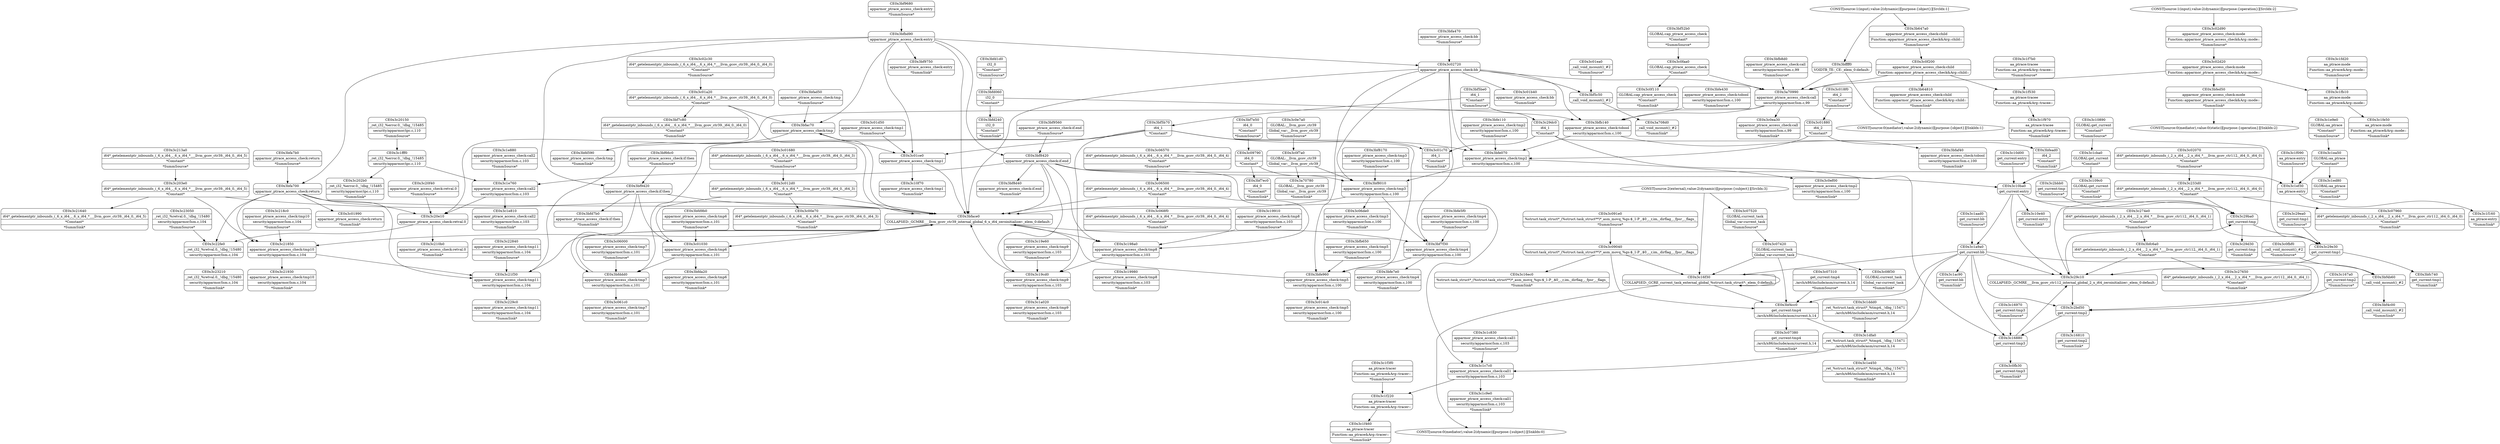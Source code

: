 digraph {
	CE0x3bfad50 [shape=record,shape=Mrecord,label="{CE0x3bfad50|apparmor_ptrace_access_check:tmp|*SummSource*}"]
	CE0x3bfb650 [shape=record,shape=Mrecord,label="{CE0x3bfb650|apparmor_ptrace_access_check:tmp5|security/apparmor/lsm.c,100|*SummSource*}"]
	CE0x3bfa7b0 [shape=record,shape=Mrecord,label="{CE0x3bfa7b0|apparmor_ptrace_access_check:return|*SummSource*}"]
	"CONST[source:0(mediator),value:2(dynamic)][purpose:{object}][SnkIdx:1]"
	CE0x3bf5c50 [shape=record,shape=Mrecord,label="{CE0x3bf5c50|_call_void_mcount()_#2}"]
	"CONST[source:0(mediator),value:0(static)][purpose:{operation}][SnkIdx:2]"
	CE0x3bfed50 [shape=record,shape=Mrecord,label="{CE0x3bfed50|apparmor_ptrace_access_check:mode|Function::apparmor_ptrace_access_check&Arg::mode::|*SummSink*}"]
	CE0x3c1f220 [shape=record,shape=Mrecord,label="{CE0x3c1f220|aa_ptrace:tracer|Function::aa_ptrace&Arg::tracer::}"]
	CE0x3c1fe50 [shape=record,shape=Mrecord,label="{CE0x3c1fe50|aa_ptrace:mode|Function::aa_ptrace&Arg::mode::|*SummSink*}"]
	"CONST[source:0(mediator),value:2(dynamic)][purpose:{subject}][SnkIdx:0]"
	CE0x3c1c9e0 [shape=record,shape=Mrecord,label="{CE0x3c1c9e0|apparmor_ptrace_access_check:call1|security/apparmor/lsm.c,103|*SummSink*}"]
	CE0x3c20f40 [shape=record,shape=Mrecord,label="{CE0x3c20f40|apparmor_ptrace_access_check:retval.0|*SummSource*}"]
	CE0x3c29d30 [shape=record,shape=Mrecord,label="{CE0x3c29d30|get_current:tmp|*SummSink*}"]
	CE0x3c1aad0 [shape=record,shape=Mrecord,label="{CE0x3c1aad0|get_current:bb|*SummSource*}"]
	CE0x3c10e40 [shape=record,shape=Mrecord,label="{CE0x3c10e40|get_current:entry|*SummSink*}"]
	CE0x3c20150 [shape=record,shape=Mrecord,label="{CE0x3c20150|_ret_i32_%error.0,_!dbg_!15485|security/apparmor/ipc.c,110|*SummSource*}"]
	CE0x3bfd1d0 [shape=record,shape=Mrecord,label="{CE0x3bfd1d0|i32_0|*Constant*|*SummSource*}"]
	CE0x3bf9680 [shape=record,shape=Mrecord,label="{CE0x3bf9680|apparmor_ptrace_access_check:entry|*SummSource*}"]
	CE0x3bf8d40 [shape=record,shape=Mrecord,label="{CE0x3bf8d40|apparmor_ptrace_access_check:if.end|*SummSink*}"]
	CE0x3c22840 [shape=record,shape=Mrecord,label="{CE0x3c22840|apparmor_ptrace_access_check:tmp11|security/apparmor/lsm.c,104|*SummSource*}"]
	CE0x3c229c0 [shape=record,shape=Mrecord,label="{CE0x3c229c0|apparmor_ptrace_access_check:tmp11|security/apparmor/lsm.c,104|*SummSink*}"]
	CE0x3c09040 [shape=record,shape=Mrecord,label="{CE0x3c09040|%struct.task_struct*_(%struct.task_struct**)*_asm_movq_%gs:$_1:P_,$0_,_r,im,_dirflag_,_fpsr_,_flags_}"]
	CE0x3c09790 [shape=record,shape=Mrecord,label="{CE0x3c09790|i64_0|*Constant*}"]
	"CONST[source:1(input),value:2(dynamic)][purpose:{operation}][SrcIdx:2]"
	CE0x3c08f30 [shape=record,shape=Mrecord,label="{CE0x3c08f30|GLOBAL:current_task|Global_var:current_task|*SummSink*}"]
	CE0x3a708d0 [shape=record,shape=Mrecord,label="{CE0x3a708d0|_call_void_mcount()_#2|*SummSink*}"]
	CE0x3c012d0 [shape=record,shape=Mrecord,label="{CE0x3c012d0|i64*_getelementptr_inbounds_(_6_x_i64_,_6_x_i64_*___llvm_gcov_ctr39,_i64_0,_i64_3)|*Constant*}"]
	CE0x3c1c7c0 [shape=record,shape=Mrecord,label="{CE0x3c1c7c0|apparmor_ptrace_access_check:call1|security/apparmor/lsm.c,103}"]
	CE0x3c1dfa0 [shape=record,shape=Mrecord,label="{CE0x3c1dfa0|_ret_%struct.task_struct*_%tmp4,_!dbg_!15471|./arch/x86/include/asm/current.h,14}"]
	CE0x3c01d50 [shape=record,shape=Mrecord,label="{CE0x3c01d50|apparmor_ptrace_access_check:tmp1|*SummSource*}"]
	CE0x3bf7f30 [shape=record,shape=Mrecord,label="{CE0x3bf7f30|apparmor_ptrace_access_check:tmp4|security/apparmor/lsm.c,100}"]
	CE0x3c0e7a0 [shape=record,shape=Mrecord,label="{CE0x3c0e7a0|GLOBAL:__llvm_gcov_ctr39|Global_var:__llvm_gcov_ctr39|*SummSource*}"]
	CE0x3c02c30 [shape=record,shape=Mrecord,label="{CE0x3c02c30|i64*_getelementptr_inbounds_(_6_x_i64_,_6_x_i64_*___llvm_gcov_ctr39,_i64_0,_i64_0)|*Constant*|*SummSource*}"]
	CE0x3c01a20 [shape=record,shape=Mrecord,label="{CE0x3c01a20|i64*_getelementptr_inbounds_(_6_x_i64_,_6_x_i64_*___llvm_gcov_ctr39,_i64_0,_i64_0)|*Constant*}"]
	CE0x3bf9420 [shape=record,shape=Mrecord,label="{CE0x3bf9420|apparmor_ptrace_access_check:if.then}"]
	CE0x3bfead0 [shape=record,shape=Mrecord,label="{CE0x3bfead0|i64_2|*Constant*|*SummSink*}"]
	CE0x3c1f3f0 [shape=record,shape=Mrecord,label="{CE0x3c1f3f0|aa_ptrace:tracer|Function::aa_ptrace&Arg::tracer::|*SummSource*}"]
	CE0x3c29dc0 [shape=record,shape=Mrecord,label="{CE0x3c29dc0|i64_1|*Constant*}"]
	CE0x3c2bd50 [shape=record,shape=Mrecord,label="{CE0x3c2bd50|get_current:tmp2}"]
	"CONST[source:2(external),value:2(dynamic)][purpose:{subject}][SrcIdx:3]"
	CE0x3c1a020 [shape=record,shape=Mrecord,label="{CE0x3c1a020|apparmor_ptrace_access_check:tmp9|security/apparmor/lsm.c,103|*SummSink*}"]
	CE0x3c018f0 [shape=record,shape=Mrecord,label="{CE0x3c018f0|i64_2|*Constant*|*SummSource*}"]
	CE0x3c16880 [shape=record,shape=Mrecord,label="{CE0x3c16880|get_current:tmp3}"]
	CE0x3c01ea0 [shape=record,shape=Mrecord,label="{CE0x3c01ea0|_call_void_mcount()_#2|*SummSource*}"]
	CE0x3bf7e50 [shape=record,shape=Mrecord,label="{CE0x3bf7e50|i64_0|*Constant*|*SummSource*}"]
	CE0x3c02d90 [shape=record,shape=Mrecord,label="{CE0x3c02d90|apparmor_ptrace_access_check:mode|Function::apparmor_ptrace_access_check&Arg::mode::|*SummSource*}"]
	CE0x3bf7c80 [shape=record,shape=Mrecord,label="{CE0x3bf7c80|i64*_getelementptr_inbounds_(_6_x_i64_,_6_x_i64_*___llvm_gcov_ctr39,_i64_0,_i64_0)|*Constant*|*SummSink*}"]
	CE0x3c29ba0 [shape=record,shape=Mrecord,label="{CE0x3c29ba0|get_current:tmp}"]
	CE0x3c274e0 [shape=record,shape=Mrecord,label="{CE0x3c274e0|i64*_getelementptr_inbounds_(_2_x_i64_,_2_x_i64_*___llvm_gcov_ctr112,_i64_0,_i64_1)|*Constant*|*SummSource*}"]
	CE0x3c01680 [shape=record,shape=Mrecord,label="{CE0x3c01680|i64*_getelementptr_inbounds_(_6_x_i64_,_6_x_i64_*___llvm_gcov_ctr39,_i64_0,_i64_3)|*Constant*|*SummSource*}"]
	CE0x3c1e760 [shape=record,shape=Mrecord,label="{CE0x3c1e760|apparmor_ptrace_access_check:call2|security/apparmor/lsm.c,103}"]
	CE0x3bf7ec0 [shape=record,shape=Mrecord,label="{CE0x3bf7ec0|i64_0|*Constant*|*SummSink*}"]
	CE0x3bfe5f0 [shape=record,shape=Mrecord,label="{CE0x3bfe5f0|apparmor_ptrace_access_check:tmp4|security/apparmor/lsm.c,100|*SummSource*}"]
	CE0x3c21f30 [shape=record,shape=Mrecord,label="{CE0x3c21f30|apparmor_ptrace_access_check:tmp11|security/apparmor/lsm.c,104}"]
	CE0x3c06500 [shape=record,shape=Mrecord,label="{CE0x3c06500|i64*_getelementptr_inbounds_(_6_x_i64_,_6_x_i64_*___llvm_gcov_ctr39,_i64_0,_i64_4)|*Constant*}"]
	CE0x3c27650 [shape=record,shape=Mrecord,label="{CE0x3c27650|i64*_getelementptr_inbounds_(_2_x_i64_,_2_x_i64_*___llvm_gcov_ctr112,_i64_0,_i64_1)|*Constant*|*SummSink*}"]
	CE0x3c1ea50 [shape=record,shape=Mrecord,label="{CE0x3c1ea50|GLOBAL:aa_ptrace|*Constant*}"]
	CE0x3b647a0 [shape=record,shape=Mrecord,label="{CE0x3b647a0|apparmor_ptrace_access_check:child|Function::apparmor_ptrace_access_check&Arg::child::|*SummSource*}"]
	"CONST[source:1(input),value:2(dynamic)][purpose:{object}][SrcIdx:1]"
	CE0x3c10890 [shape=record,shape=Mrecord,label="{CE0x3c10890|GLOBAL:get_current|*Constant*|*SummSource*}"]
	CE0x3c00e70 [shape=record,shape=Mrecord,label="{CE0x3c00e70|i64*_getelementptr_inbounds_(_6_x_i64_,_6_x_i64_*___llvm_gcov_ctr39,_i64_0,_i64_3)|*Constant*|*SummSink*}"]
	CE0x3bfe430 [shape=record,shape=Mrecord,label="{CE0x3bfe430|apparmor_ptrace_access_check:tobool|security/apparmor/lsm.c,100|*SummSource*}"]
	CE0x3c1f970 [shape=record,shape=Mrecord,label="{CE0x3c1f970|aa_ptrace:tracee|Function::aa_ptrace&Arg::tracee::|*SummSink*}"]
	CE0x3c22fe0 [shape=record,shape=Mrecord,label="{CE0x3c22fe0|_ret_i32_%retval.0,_!dbg_!15480|security/apparmor/lsm.c,104}"]
	CE0x3c1ef30 [shape=record,shape=Mrecord,label="{CE0x3c1ef30|aa_ptrace:entry}"]
	CE0x3c07960 [shape=record,shape=Mrecord,label="{CE0x3c07960|i64*_getelementptr_inbounds_(_2_x_i64_,_2_x_i64_*___llvm_gcov_ctr112,_i64_0,_i64_0)|*Constant*|*SummSink*}"]
	CE0x3c01b40 [shape=record,shape=Mrecord,label="{CE0x3c01b40|apparmor_ptrace_access_check:bb|*SummSink*}"]
	CE0x3c23050 [shape=record,shape=Mrecord,label="{CE0x3c23050|_ret_i32_%retval.0,_!dbg_!15480|security/apparmor/lsm.c,104|*SummSource*}"]
	CE0x3c23210 [shape=record,shape=Mrecord,label="{CE0x3c23210|_ret_i32_%retval.0,_!dbg_!15480|security/apparmor/lsm.c,104|*SummSink*}"]
	CE0x3c0ef00 [shape=record,shape=Mrecord,label="{CE0x3c0ef00|apparmor_ptrace_access_check:tmp2|security/apparmor/lsm.c,100|*SummSink*}"]
	CE0x3c218c0 [shape=record,shape=Mrecord,label="{CE0x3c218c0|apparmor_ptrace_access_check:tmp10|security/apparmor/lsm.c,104|*SummSource*}"]
	CE0x3c16ec0 [shape=record,shape=Mrecord,label="{CE0x3c16ec0|%struct.task_struct*_(%struct.task_struct**)*_asm_movq_%gs:$_1:P_,$0_,_r,im,_dirflag_,_fpsr_,_flags_|*SummSink*}"]
	CE0x3c06000 [shape=record,shape=Mrecord,label="{CE0x3c06000|apparmor_ptrace_access_check:tmp7|security/apparmor/lsm.c,101|*SummSource*}"]
	CE0x3c02d20 [shape=record,shape=Mrecord,label="{CE0x3c02d20|apparmor_ptrace_access_check:mode|Function::apparmor_ptrace_access_check&Arg::mode::}"]
	CE0x3bfaf40 [shape=record,shape=Mrecord,label="{CE0x3bfaf40|apparmor_ptrace_access_check:tobool|security/apparmor/lsm.c,100|*SummSink*}"]
	CE0x3bfa700 [shape=record,shape=Mrecord,label="{CE0x3bfa700|apparmor_ptrace_access_check:return}"]
	CE0x3a70780 [shape=record,shape=Mrecord,label="{CE0x3a70780|GLOBAL:__llvm_gcov_ctr39|Global_var:__llvm_gcov_ctr39|*SummSink*}"]
	CE0x3bfddd0 [shape=record,shape=Mrecord,label="{CE0x3bfddd0|apparmor_ptrace_access_check:tmp7|security/apparmor/lsm.c,101}"]
	CE0x3c21640 [shape=record,shape=Mrecord,label="{CE0x3c21640|i64*_getelementptr_inbounds_(_6_x_i64_,_6_x_i64_*___llvm_gcov_ctr39,_i64_0,_i64_5)|*Constant*|*SummSink*}"]
	CE0x3c07420 [shape=record,shape=Mrecord,label="{CE0x3c07420|GLOBAL:current_task|Global_var:current_task}"]
	CE0x3bfc740 [shape=record,shape=Mrecord,label="{CE0x3bfc740|get_current:tmp1|*SummSink*}"]
	CE0x3c0f200 [shape=record,shape=Mrecord,label="{CE0x3c0f200|apparmor_ptrace_access_check:child|Function::apparmor_ptrace_access_check&Arg::child::}"]
	CE0x3c1c830 [shape=record,shape=Mrecord,label="{CE0x3c1c830|apparmor_ptrace_access_check:call1|security/apparmor/lsm.c,103|*SummSource*}"]
	CE0x3c1ddd0 [shape=record,shape=Mrecord,label="{CE0x3c1ddd0|_ret_%struct.task_struct*_%tmp4,_!dbg_!15471|./arch/x86/include/asm/current.h,14|*SummSource*}"]
	CE0x3c07380 [shape=record,shape=Mrecord,label="{CE0x3c07380|get_current:tmp4|./arch/x86/include/asm/current.h,14|*SummSink*}"]
	CE0x3c1e9e0 [shape=record,shape=Mrecord,label="{CE0x3c1e9e0|GLOBAL:aa_ptrace|*Constant*|*SummSource*}"]
	CE0x3c1ac90 [shape=record,shape=Mrecord,label="{CE0x3c1ac90|get_current:bb|*SummSink*}"]
	CE0x3bfd590 [shape=record,shape=Mrecord,label="{CE0x3bfd590|apparmor_ptrace_access_check:tmp|*SummSink*}"]
	CE0x3c10f70 [shape=record,shape=Mrecord,label="{CE0x3c10f70|apparmor_ptrace_access_check:tmp1|*SummSink*}"]
	CE0x3bfc6a0 [shape=record,shape=Mrecord,label="{CE0x3bfc6a0|i64*_getelementptr_inbounds_(_2_x_i64_,_2_x_i64_*___llvm_gcov_ctr112,_i64_0,_i64_1)|*Constant*}"]
	CE0x3bfa470 [shape=record,shape=Mrecord,label="{CE0x3bfa470|apparmor_ptrace_access_check:bb|*SummSource*}"]
	CE0x3bf4c00 [shape=record,shape=Mrecord,label="{CE0x3bf4c00|_call_void_mcount()_#2|*SummSink*}"]
	CE0x3c01880 [shape=record,shape=Mrecord,label="{CE0x3c01880|i64_2|*Constant*}"]
	CE0x3bf4cc0 [shape=record,shape=Mrecord,label="{CE0x3bf4cc0|get_current:tmp4|./arch/x86/include/asm/current.h,14}"]
	CE0x3c203e0 [shape=record,shape=Mrecord,label="{CE0x3c203e0|i64*_getelementptr_inbounds_(_6_x_i64_,_6_x_i64_*___llvm_gcov_ctr39,_i64_0,_i64_5)|*Constant*}"]
	CE0x3bf9560 [shape=record,shape=Mrecord,label="{CE0x3bf9560|apparmor_ptrace_access_check:if.end|*SummSource*}"]
	CE0x3bfd7b0 [shape=record,shape=Mrecord,label="{CE0x3bfd7b0|apparmor_ptrace_access_check:if.then|*SummSink*}"]
	CE0x3bffff0 [shape=record,shape=Mrecord,label="{CE0x3bffff0|VOIDTB_TE:_CE:_elem_0:default:}"]
	CE0x3bfd060 [shape=record,shape=Mrecord,label="{CE0x3bfd060|i32_0|*Constant*}"]
	CE0x3c01030 [shape=record,shape=Mrecord,label="{CE0x3c01030|apparmor_ptrace_access_check:tmp6|security/apparmor/lsm.c,101}"]
	CE0x3c1e880 [shape=record,shape=Mrecord,label="{CE0x3c1e880|apparmor_ptrace_access_check:call2|security/apparmor/lsm.c,103|*SummSource*}"]
	CE0x3bfda20 [shape=record,shape=Mrecord,label="{CE0x3bfda20|apparmor_ptrace_access_check:tmp6|security/apparmor/lsm.c,101|*SummSink*}"]
	CE0x3c19910 [shape=record,shape=Mrecord,label="{CE0x3c19910|apparmor_ptrace_access_check:tmp8|security/apparmor/lsm.c,103|*SummSource*}"]
	CE0x3c091e0 [shape=record,shape=Mrecord,label="{CE0x3c091e0|%struct.task_struct*_(%struct.task_struct**)*_asm_movq_%gs:$_1:P_,$0_,_r,im,_dirflag_,_fpsr_,_flags_|*SummSource*}"]
	CE0x3c1f160 [shape=record,shape=Mrecord,label="{CE0x3c1f160|aa_ptrace:entry|*SummSink*}"]
	CE0x3bface0 [shape=record,shape=Mrecord,label="{CE0x3bface0|COLLAPSED:_GCMRE___llvm_gcov_ctr39_internal_global_6_x_i64_zeroinitializer:_elem_0:default:}"]
	CE0x3c0faa0 [shape=record,shape=Mrecord,label="{CE0x3c0faa0|GLOBAL:cap_ptrace_access_check|*Constant*}"]
	CE0x3c0f7a0 [shape=record,shape=Mrecord,label="{CE0x3c0f7a0|GLOBAL:__llvm_gcov_ctr39|Global_var:__llvm_gcov_ctr39}"]
	CE0x3c1fb10 [shape=record,shape=Mrecord,label="{CE0x3c1fb10|aa_ptrace:mode|Function::aa_ptrace&Arg::mode::}"]
	CE0x3bf4b60 [shape=record,shape=Mrecord,label="{CE0x3bf4b60|_call_void_mcount()_#2}"]
	CE0x3c167a0 [shape=record,shape=Mrecord,label="{CE0x3c167a0|get_current:tmp2|*SummSource*}"]
	CE0x3c0f110 [shape=record,shape=Mrecord,label="{CE0x3c0f110|GLOBAL:cap_ptrace_access_check|*Constant*|*SummSink*}"]
	CE0x3bf9750 [shape=record,shape=Mrecord,label="{CE0x3bf9750|apparmor_ptrace_access_check:entry|*SummSink*}"]
	CE0x3c21930 [shape=record,shape=Mrecord,label="{CE0x3c21930|apparmor_ptrace_access_check:tmp10|security/apparmor/lsm.c,104|*SummSink*}"]
	CE0x3bfe070 [shape=record,shape=Mrecord,label="{CE0x3bfe070|apparmor_ptrace_access_check:tmp2|security/apparmor/lsm.c,100}"]
	CE0x3c1f460 [shape=record,shape=Mrecord,label="{CE0x3c1f460|aa_ptrace:tracer|Function::aa_ptrace&Arg::tracer::|*SummSink*}"]
	CE0x3c19980 [shape=record,shape=Mrecord,label="{CE0x3c19980|apparmor_ptrace_access_check:tmp8|security/apparmor/lsm.c,103|*SummSink*}"]
	CE0x3c210b0 [shape=record,shape=Mrecord,label="{CE0x3c210b0|apparmor_ptrace_access_check:retval.0|*SummSink*}"]
	CE0x3c16970 [shape=record,shape=Mrecord,label="{CE0x3c16970|get_current:tmp3|*SummSource*}"]
	CE0x3c109c0 [shape=record,shape=Mrecord,label="{CE0x3c109c0|GLOBAL:get_current|*Constant*|*SummSink*}"]
	CE0x3bfb8d0 [shape=record,shape=Mrecord,label="{CE0x3bfb8d0|apparmor_ptrace_access_check:call|security/apparmor/lsm.c,99|*SummSource*}"]
	CE0x3c0fb30 [shape=record,shape=Mrecord,label="{CE0x3c0fb30|get_current:tmp3|*SummSink*}"]
	CE0x3bf8420 [shape=record,shape=Mrecord,label="{CE0x3bf8420|apparmor_ptrace_access_check:if.end}"]
	CE0x3bf52b0 [shape=record,shape=Mrecord,label="{CE0x3bf52b0|GLOBAL:cap_ptrace_access_check|*Constant*|*SummSource*}"]
	CE0x3c02070 [shape=record,shape=Mrecord,label="{CE0x3c02070|i64*_getelementptr_inbounds_(_2_x_i64_,_2_x_i64_*___llvm_gcov_ctr112,_i64_0,_i64_0)|*Constant*|*SummSource*}"]
	CE0x3c061c0 [shape=record,shape=Mrecord,label="{CE0x3c061c0|apparmor_ptrace_access_check:tmp7|security/apparmor/lsm.c,101|*SummSink*}"]
	CE0x3c1ed80 [shape=record,shape=Mrecord,label="{CE0x3c1ed80|GLOBAL:aa_ptrace|*Constant*|*SummSink*}"]
	CE0x3c1f090 [shape=record,shape=Mrecord,label="{CE0x3c1f090|aa_ptrace:entry|*SummSource*}"]
	CE0x3c014c0 [shape=record,shape=Mrecord,label="{CE0x3c014c0|apparmor_ptrace_access_check:tmp5|security/apparmor/lsm.c,100|*SummSink*}"]
	CE0x3c01ce0 [shape=record,shape=Mrecord,label="{CE0x3c01ce0|apparmor_ptrace_access_check:tmp1}"]
	CE0x3c1fd20 [shape=record,shape=Mrecord,label="{CE0x3c1fd20|aa_ptrace:mode|Function::aa_ptrace&Arg::mode::|*SummSource*}"]
	CE0x3c202b0 [shape=record,shape=Mrecord,label="{CE0x3c202b0|_ret_i32_%error.0,_!dbg_!15485|security/apparmor/ipc.c,110|*SummSink*}"]
	CE0x3c01990 [shape=record,shape=Mrecord,label="{CE0x3c01990|apparmor_ptrace_access_check:return|*SummSink*}"]
	CE0x3c19cd0 [shape=record,shape=Mrecord,label="{CE0x3c19cd0|apparmor_ptrace_access_check:tmp9|security/apparmor/lsm.c,103}"]
	CE0x3c16810 [shape=record,shape=Mrecord,label="{CE0x3c16810|get_current:tmp2|*SummSink*}"]
	CE0x3bfe7e0 [shape=record,shape=Mrecord,label="{CE0x3bfe7e0|apparmor_ptrace_access_check:tmp4|security/apparmor/lsm.c,100|*SummSink*}"]
	CE0x3c16f30 [shape=record,shape=Mrecord,label="{CE0x3c16f30|COLLAPSED:_GCRE_current_task_external_global_%struct.task_struct*:_elem_0:default:}"]
	CE0x3c19e60 [shape=record,shape=Mrecord,label="{CE0x3c19e60|apparmor_ptrace_access_check:tmp9|security/apparmor/lsm.c,103|*SummSource*}"]
	CE0x3bfac70 [shape=record,shape=Mrecord,label="{CE0x3bfac70|apparmor_ptrace_access_check:tmp}"]
	CE0x3c068f0 [shape=record,shape=Mrecord,label="{CE0x3c068f0|i64*_getelementptr_inbounds_(_6_x_i64_,_6_x_i64_*___llvm_gcov_ctr39,_i64_0,_i64_4)|*Constant*|*SummSink*}"]
	CE0x3bfe960 [shape=record,shape=Mrecord,label="{CE0x3bfe960|apparmor_ptrace_access_check:tmp5|security/apparmor/lsm.c,100}"]
	CE0x3c07310 [shape=record,shape=Mrecord,label="{CE0x3c07310|get_current:tmp4|./arch/x86/include/asm/current.h,14|*SummSource*}"]
	CE0x3c06570 [shape=record,shape=Mrecord,label="{CE0x3c06570|i64*_getelementptr_inbounds_(_6_x_i64_,_6_x_i64_*___llvm_gcov_ctr39,_i64_0,_i64_4)|*Constant*|*SummSource*}"]
	CE0x3c0ea30 [shape=record,shape=Mrecord,label="{CE0x3c0ea30|apparmor_ptrace_access_check:call|security/apparmor/lsm.c,99|*SummSink*}"]
	CE0x3c0fbf0 [shape=record,shape=Mrecord,label="{CE0x3c0fbf0|_call_void_mcount()_#2|*SummSource*}"]
	CE0x3c213a0 [shape=record,shape=Mrecord,label="{CE0x3c213a0|i64*_getelementptr_inbounds_(_6_x_i64_,_6_x_i64_*___llvm_gcov_ctr39,_i64_0,_i64_5)|*Constant*|*SummSource*}"]
	CE0x3c1cba0 [shape=record,shape=Mrecord,label="{CE0x3c1cba0|GLOBAL:get_current|*Constant*}"]
	CE0x3c06de0 [shape=record,shape=Mrecord,label="{CE0x3c06de0|apparmor_ptrace_access_check:tmp3|security/apparmor/lsm.c,100|*SummSink*}"]
	CE0x3c20e10 [shape=record,shape=Mrecord,label="{CE0x3c20e10|apparmor_ptrace_access_check:retval.0}"]
	CE0x3c10d00 [shape=record,shape=Mrecord,label="{CE0x3c10d00|get_current:entry|*SummSource*}"]
	CE0x3c1e450 [shape=record,shape=Mrecord,label="{CE0x3c1e450|_ret_%struct.task_struct*_%tmp4,_!dbg_!15471|./arch/x86/include/asm/current.h,14|*SummSink*}"]
	CE0x3c1f7b0 [shape=record,shape=Mrecord,label="{CE0x3c1f7b0|aa_ptrace:tracee|Function::aa_ptrace&Arg::tracee::|*SummSource*}"]
	CE0x3c02720 [shape=record,shape=Mrecord,label="{CE0x3c02720|apparmor_ptrace_access_check:bb}"]
	CE0x3c29c10 [shape=record,shape=Mrecord,label="{CE0x3c29c10|COLLAPSED:_GCMRE___llvm_gcov_ctr112_internal_global_2_x_i64_zeroinitializer:_elem_0:default:}"]
	CE0x3b64810 [shape=record,shape=Mrecord,label="{CE0x3b64810|apparmor_ptrace_access_check:child|Function::apparmor_ptrace_access_check&Arg::child::|*SummSink*}"]
	CE0x3bf8170 [shape=record,shape=Mrecord,label="{CE0x3bf8170|apparmor_ptrace_access_check:tmp3|security/apparmor/lsm.c,100|*SummSource*}"]
	CE0x3c233d0 [shape=record,shape=Mrecord,label="{CE0x3c233d0|i64*_getelementptr_inbounds_(_2_x_i64_,_2_x_i64_*___llvm_gcov_ctr112,_i64_0,_i64_0)|*Constant*}"]
	CE0x3c29e30 [shape=record,shape=Mrecord,label="{CE0x3c29e30|get_current:tmp1}"]
	CE0x3bf8010 [shape=record,shape=Mrecord,label="{CE0x3bf8010|apparmor_ptrace_access_check:tmp3|security/apparmor/lsm.c,100}"]
	CE0x3c2bbb0 [shape=record,shape=Mrecord,label="{CE0x3c2bbb0|get_current:tmp|*SummSource*}"]
	CE0x3bfd9b0 [shape=record,shape=Mrecord,label="{CE0x3bfd9b0|apparmor_ptrace_access_check:tmp6|security/apparmor/lsm.c,101|*SummSource*}"]
	CE0x3bf5b70 [shape=record,shape=Mrecord,label="{CE0x3bf5b70|i64_1|*Constant*}"]
	CE0x3bfe110 [shape=record,shape=Mrecord,label="{CE0x3bfe110|apparmor_ptrace_access_check:tmp2|security/apparmor/lsm.c,100|*SummSource*}"]
	CE0x3c1fff0 [shape=record,shape=Mrecord,label="{CE0x3c1fff0|_ret_i32_%error.0,_!dbg_!15485|security/apparmor/ipc.c,110}"]
	CE0x3bf5be0 [shape=record,shape=Mrecord,label="{CE0x3bf5be0|i64_1|*Constant*|*SummSource*}"]
	CE0x3c01c70 [shape=record,shape=Mrecord,label="{CE0x3c01c70|i64_1|*Constant*|*SummSink*}"]
	CE0x3c21850 [shape=record,shape=Mrecord,label="{CE0x3c21850|apparmor_ptrace_access_check:tmp10|security/apparmor/lsm.c,104}"]
	CE0x3bfb140 [shape=record,shape=Mrecord,label="{CE0x3bfb140|apparmor_ptrace_access_check:tobool|security/apparmor/lsm.c,100}"]
	CE0x3c10ba0 [shape=record,shape=Mrecord,label="{CE0x3c10ba0|get_current:entry}"]
	CE0x3bfd240 [shape=record,shape=Mrecord,label="{CE0x3bfd240|i32_0|*Constant*|*SummSink*}"]
	CE0x3c198a0 [shape=record,shape=Mrecord,label="{CE0x3c198a0|apparmor_ptrace_access_check:tmp8|security/apparmor/lsm.c,103}"]
	CE0x3a70990 [shape=record,shape=Mrecord,label="{CE0x3a70990|apparmor_ptrace_access_check:call|security/apparmor/lsm.c,99}"]
	CE0x3c29ea0 [shape=record,shape=Mrecord,label="{CE0x3c29ea0|get_current:tmp1|*SummSource*}"]
	CE0x3c1a9a0 [shape=record,shape=Mrecord,label="{CE0x3c1a9a0|get_current:bb}"]
	CE0x3c07520 [shape=record,shape=Mrecord,label="{CE0x3c07520|GLOBAL:current_task|Global_var:current_task|*SummSource*}"]
	CE0x3c1e810 [shape=record,shape=Mrecord,label="{CE0x3c1e810|apparmor_ptrace_access_check:call2|security/apparmor/lsm.c,103|*SummSink*}"]
	CE0x3bfbd90 [shape=record,shape=Mrecord,label="{CE0x3bfbd90|apparmor_ptrace_access_check:entry}"]
	CE0x3c1f530 [shape=record,shape=Mrecord,label="{CE0x3c1f530|aa_ptrace:tracee|Function::aa_ptrace&Arg::tracee::}"]
	CE0x3bf66c0 [shape=record,shape=Mrecord,label="{CE0x3bf66c0|apparmor_ptrace_access_check:if.then|*SummSource*}"]
	CE0x3bfd1d0 -> CE0x3bfd060
	CE0x3c29e30 -> CE0x3c29c10
	CE0x3bfbd90 -> CE0x3c02720
	CE0x3bfb8d0 -> CE0x3a70990
	CE0x3c10ba0 -> CE0x3c29c10
	CE0x3c1f530 -> CE0x3c1f970
	CE0x3bf4cc0 -> CE0x3c07380
	CE0x3bf5b70 -> CE0x3c19cd0
	CE0x3b64810 -> "CONST[source:0(mediator),value:2(dynamic)][purpose:{object}][SnkIdx:1]"
	CE0x3bfbd90 -> CE0x3bfa700
	CE0x3bf8010 -> CE0x3c06de0
	CE0x3bf5b70 -> CE0x3bfe960
	CE0x3c1c830 -> CE0x3c1c7c0
	CE0x3bfbd90 -> CE0x3bf9750
	CE0x3c20e10 -> CE0x3c210b0
	CE0x3bfbd90 -> CE0x3bfac70
	CE0x3bfe070 -> CE0x3bf8010
	CE0x3c16f30 -> CE0x3bf4cc0
	CE0x3c29ba0 -> CE0x3c29d30
	CE0x3c06500 -> CE0x3c198a0
	CE0x3bfd9b0 -> CE0x3c01030
	CE0x3bfe960 -> CE0x3bface0
	CE0x3c10d00 -> CE0x3c10ba0
	CE0x3c1ea50 -> CE0x3c1ef30
	CE0x3c29dc0 -> CE0x3c29e30
	CE0x3bf8420 -> CE0x3c1e760
	CE0x3bf5b70 -> CE0x3c01ce0
	CE0x3bf5b70 -> CE0x3bfddd0
	CE0x3c20e10 -> CE0x3c22fe0
	CE0x3bf8420 -> CE0x3c1c7c0
	CE0x3c1f3f0 -> CE0x3c1f220
	CE0x3c1f220 -> CE0x3c1f460
	CE0x3c16880 -> CE0x3c0fb30
	CE0x3bfa470 -> CE0x3c02720
	CE0x3c02d20 -> CE0x3bfed50
	CE0x3c1a9a0 -> CE0x3c1dfa0
	CE0x3bfb140 -> CE0x3bfaf40
	CE0x3bfed50 -> "CONST[source:0(mediator),value:0(static)][purpose:{operation}][SnkIdx:2]"
	CE0x3bfc6a0 -> CE0x3c2bd50
	CE0x3c16880 -> CE0x3c29c10
	CE0x3bfbd90 -> CE0x3bface0
	CE0x3c02720 -> CE0x3a70990
	CE0x3bfa700 -> CE0x3c21850
	CE0x3c0f200 -> CE0x3b64810
	CE0x3bf8420 -> CE0x3c1ef30
	CE0x3a70990 -> CE0x3bfb140
	CE0x3c0e7a0 -> CE0x3c0f7a0
	CE0x3c21850 -> CE0x3c21f30
	CE0x3bf9420 -> CE0x3bface0
	CE0x3c29ea0 -> CE0x3c29e30
	CE0x3bfddd0 -> CE0x3c061c0
	CE0x3c20f40 -> CE0x3c20e10
	CE0x3c10ba0 -> CE0x3c29e30
	CE0x3bfd060 -> CE0x3bfb140
	CE0x3a70990 -> CE0x3c0ea30
	CE0x3c06500 -> CE0x3c068f0
	CE0x3c09040 -> CE0x3c16ec0
	CE0x3c1e760 -> CE0x3c1e810
	CE0x3c21f30 -> CE0x3bface0
	CE0x3c29c10 -> CE0x3c29ba0
	CE0x3bfa700 -> CE0x3c20e10
	CE0x3bf9420 -> CE0x3c01030
	CE0x3c06570 -> CE0x3c06500
	CE0x3c09790 -> CE0x3bf8010
	CE0x3c012d0 -> CE0x3c01030
	CE0x3b647a0 -> CE0x3c0f200
	"CONST[source:1(input),value:2(dynamic)][purpose:{object}][SrcIdx:1]" -> CE0x3b647a0
	CE0x3bfac70 -> CE0x3bfd590
	CE0x3c1e880 -> CE0x3c1e760
	CE0x3c07420 -> CE0x3bf4cc0
	CE0x3bf8170 -> CE0x3bf8010
	CE0x3c1a9a0 -> CE0x3c29c10
	CE0x3bf8010 -> CE0x3bf7f30
	CE0x3c1fff0 -> CE0x3c1e760
	CE0x3bf8420 -> CE0x3c10ba0
	CE0x3bf5b70 -> CE0x3c01c70
	CE0x3c0f7a0 -> CE0x3bf8010
	CE0x3c198a0 -> CE0x3c19cd0
	CE0x3c1aad0 -> CE0x3c1a9a0
	"CONST[source:2(external),value:2(dynamic)][purpose:{subject}][SrcIdx:3]" -> CE0x3c16f30
	CE0x3bfa700 -> CE0x3c01990
	CE0x3c233d0 -> CE0x3c29c10
	CE0x3bf8420 -> CE0x3c198a0
	CE0x3bf8420 -> CE0x3bface0
	CE0x3bfa700 -> CE0x3c22fe0
	CE0x3c01a20 -> CE0x3bf7c80
	CE0x3bf5be0 -> CE0x3c29dc0
	CE0x3bf9420 -> CE0x3bfddd0
	CE0x3c09040 -> CE0x3c16f30
	CE0x3c07420 -> CE0x3c16f30
	CE0x3c10ba0 -> CE0x3c1a9a0
	CE0x3c19cd0 -> CE0x3c1a020
	CE0x3c091e0 -> CE0x3c09040
	CE0x3bf7f30 -> CE0x3bfe7e0
	CE0x3c1fff0 -> CE0x3c202b0
	CE0x3c213a0 -> CE0x3c203e0
	CE0x3c203e0 -> CE0x3bface0
	CE0x3c1a9a0 -> CE0x3c16f30
	CE0x3c1e9e0 -> CE0x3c1ea50
	CE0x3c203e0 -> CE0x3c21640
	CE0x3c02d90 -> CE0x3c02d20
	CE0x3bfad50 -> CE0x3bfac70
	CE0x3c29ba0 -> CE0x3c29e30
	CE0x3bfbd90 -> CE0x3bf9420
	CE0x3bfbd90 -> CE0x3bf8420
	CE0x3c01880 -> CE0x3bfe070
	CE0x3bfa700 -> CE0x3c21f30
	CE0x3bfe960 -> CE0x3c014c0
	CE0x3c07420 -> CE0x3c08f30
	CE0x3c19910 -> CE0x3c198a0
	CE0x3c10ba0 -> CE0x3c10e40
	CE0x3c22fe0 -> CE0x3c23210
	CE0x3bfac70 -> CE0x3c01ce0
	CE0x3c1ef30 -> CE0x3c1f160
	CE0x3bf9420 -> CE0x3bfd7b0
	CE0x3c02720 -> CE0x3bface0
	CE0x3c167a0 -> CE0x3c2bd50
	CE0x3bf8420 -> CE0x3c19cd0
	CE0x3bf5be0 -> CE0x3bf5b70
	CE0x3c0faa0 -> CE0x3a70990
	CE0x3bffff0 -> CE0x3a70990
	CE0x3c018f0 -> CE0x3c01880
	CE0x3bfbd90 -> CE0x3c01ce0
	CE0x3bface0 -> CE0x3c01030
	CE0x3c19cd0 -> CE0x3bface0
	CE0x3c02d20 -> CE0x3a70990
	CE0x3c1c9e0 -> "CONST[source:0(mediator),value:2(dynamic)][purpose:{subject}][SnkIdx:0]"
	CE0x3c012d0 -> CE0x3c00e70
	CE0x3bf5c50 -> CE0x3a708d0
	CE0x3c09040 -> CE0x3bf4cc0
	CE0x3c1c7c0 -> CE0x3c1c9e0
	CE0x3c1dfa0 -> CE0x3c1e450
	CE0x3bfe5f0 -> CE0x3bf7f30
	CE0x3bfe070 -> CE0x3c0ef00
	CE0x3c22840 -> CE0x3c21f30
	CE0x3c233d0 -> CE0x3c07960
	CE0x3c012d0 -> CE0x3bface0
	CE0x3c21f30 -> CE0x3c229c0
	CE0x3c198a0 -> CE0x3c19980
	CE0x3c01680 -> CE0x3c012d0
	CE0x3c02c30 -> CE0x3c01a20
	CE0x3bf5b70 -> CE0x3c21f30
	CE0x3c2bbb0 -> CE0x3c29ba0
	CE0x3c1a9a0 -> CE0x3c16880
	CE0x3c0f7a0 -> CE0x3a70780
	CE0x3bf8010 -> CE0x3bface0
	CE0x3bfe430 -> CE0x3bfb140
	CE0x3c06500 -> CE0x3bface0
	CE0x3c29dc0 -> CE0x3c01c70
	CE0x3c1e760 -> CE0x3c20e10
	CE0x3c0faa0 -> CE0x3c0f110
	CE0x3c1fb10 -> CE0x3c1fe50
	CE0x3bf66c0 -> CE0x3bf9420
	CE0x3c01880 -> CE0x3bfead0
	CE0x3c01030 -> CE0x3bfddd0
	CE0x3c19e60 -> CE0x3c19cd0
	CE0x3bf7f30 -> CE0x3bfe960
	CE0x3c02070 -> CE0x3c233d0
	CE0x3bf52b0 -> CE0x3c0faa0
	CE0x3c02720 -> CE0x3bf7f30
	CE0x3bf9560 -> CE0x3bf8420
	CE0x3c1cba0 -> CE0x3c109c0
	CE0x3c0f200 -> CE0x3a70990
	CE0x3bf4b60 -> CE0x3bf4c00
	CE0x3c01a20 -> CE0x3bface0
	CE0x3c1a9a0 -> CE0x3c1ac90
	CE0x3c09790 -> CE0x3bf7ec0
	CE0x3bfc6a0 -> CE0x3c29c10
	CE0x3c01d50 -> CE0x3c01ce0
	CE0x3c20150 -> CE0x3c1fff0
	CE0x3bfc6a0 -> CE0x3c27650
	CE0x3c01ce0 -> CE0x3c10f70
	CE0x3c10ba0 -> CE0x3c29ba0
	CE0x3c0f200 -> CE0x3c1f530
	CE0x3c29dc0 -> CE0x3c16880
	CE0x3c21850 -> CE0x3c21930
	CE0x3bf8420 -> CE0x3bf8d40
	CE0x3c07310 -> CE0x3bf4cc0
	CE0x3bfb140 -> CE0x3bfe070
	CE0x3bfddd0 -> CE0x3bface0
	CE0x3c203e0 -> CE0x3c21850
	CE0x3bffff0 -> "CONST[source:0(mediator),value:2(dynamic)][purpose:{object}][SnkIdx:1]"
	CE0x3c02720 -> CE0x3bf5c50
	CE0x3c218c0 -> CE0x3c21850
	CE0x3bface0 -> CE0x3bfac70
	CE0x3c1fd20 -> CE0x3c1fb10
	CE0x3c274e0 -> CE0x3bfc6a0
	CE0x3c1dfa0 -> CE0x3c1c7c0
	CE0x3c16970 -> CE0x3c16880
	CE0x3c10890 -> CE0x3c1cba0
	CE0x3bfa700 -> CE0x3bface0
	CE0x3bface0 -> CE0x3bf7f30
	CE0x3c02720 -> CE0x3bfb140
	CE0x3c1f090 -> CE0x3c1ef30
	CE0x3c01030 -> CE0x3bfda20
	CE0x3c1a9a0 -> CE0x3bf4cc0
	CE0x3c01a20 -> CE0x3bfac70
	CE0x3c02720 -> CE0x3bf8010
	CE0x3c1cba0 -> CE0x3c10ba0
	CE0x3bf4cc0 -> CE0x3c1dfa0
	CE0x3c01ce0 -> CE0x3bface0
	CE0x3c16f30 -> CE0x3c16f30
	CE0x3c06000 -> CE0x3bfddd0
	CE0x3bfe110 -> CE0x3bfe070
	CE0x3c07520 -> CE0x3c07420
	CE0x3c233d0 -> CE0x3c29ba0
	"CONST[source:1(input),value:2(dynamic)][purpose:{operation}][SrcIdx:2]" -> CE0x3c02d90
	CE0x3bfb650 -> CE0x3bfe960
	"CONST[source:2(external),value:2(dynamic)][purpose:{subject}][SrcIdx:3]" -> CE0x3c07520
	CE0x3bface0 -> CE0x3c198a0
	CE0x3c02720 -> CE0x3c01b40
	CE0x3c2bd50 -> CE0x3c16810
	CE0x3a70990 -> CE0x3c20e10
	CE0x3c02720 -> CE0x3bfe070
	CE0x3c1a9a0 -> CE0x3bf4b60
	CE0x3bf5b70 -> CE0x3bfe070
	CE0x3c02d20 -> CE0x3c1fb10
	CE0x3c0fbf0 -> CE0x3bf4b60
	CE0x3bface0 -> CE0x3c21850
	CE0x3bf7e50 -> CE0x3c09790
	CE0x3c1a9a0 -> CE0x3c2bd50
	CE0x3c1c7c0 -> CE0x3c1f220
	CE0x3c23050 -> CE0x3c22fe0
	CE0x3c29e30 -> CE0x3bfc740
	"CONST[source:1(input),value:2(dynamic)][purpose:{object}][SrcIdx:1]" -> CE0x3bffff0
	CE0x3c1ea50 -> CE0x3c1ed80
	CE0x3bf9680 -> CE0x3bfbd90
	CE0x3c1f7b0 -> CE0x3c1f530
	CE0x3bfa7b0 -> CE0x3bfa700
	CE0x3c02720 -> CE0x3bfe960
	CE0x3c16f30 -> "CONST[source:0(mediator),value:2(dynamic)][purpose:{subject}][SnkIdx:0]"
	CE0x3c29c10 -> CE0x3c2bd50
	CE0x3bfd060 -> CE0x3bfd240
	CE0x3c01ea0 -> CE0x3bf5c50
	CE0x3c1ddd0 -> CE0x3c1dfa0
	CE0x3c2bd50 -> CE0x3c16880
}